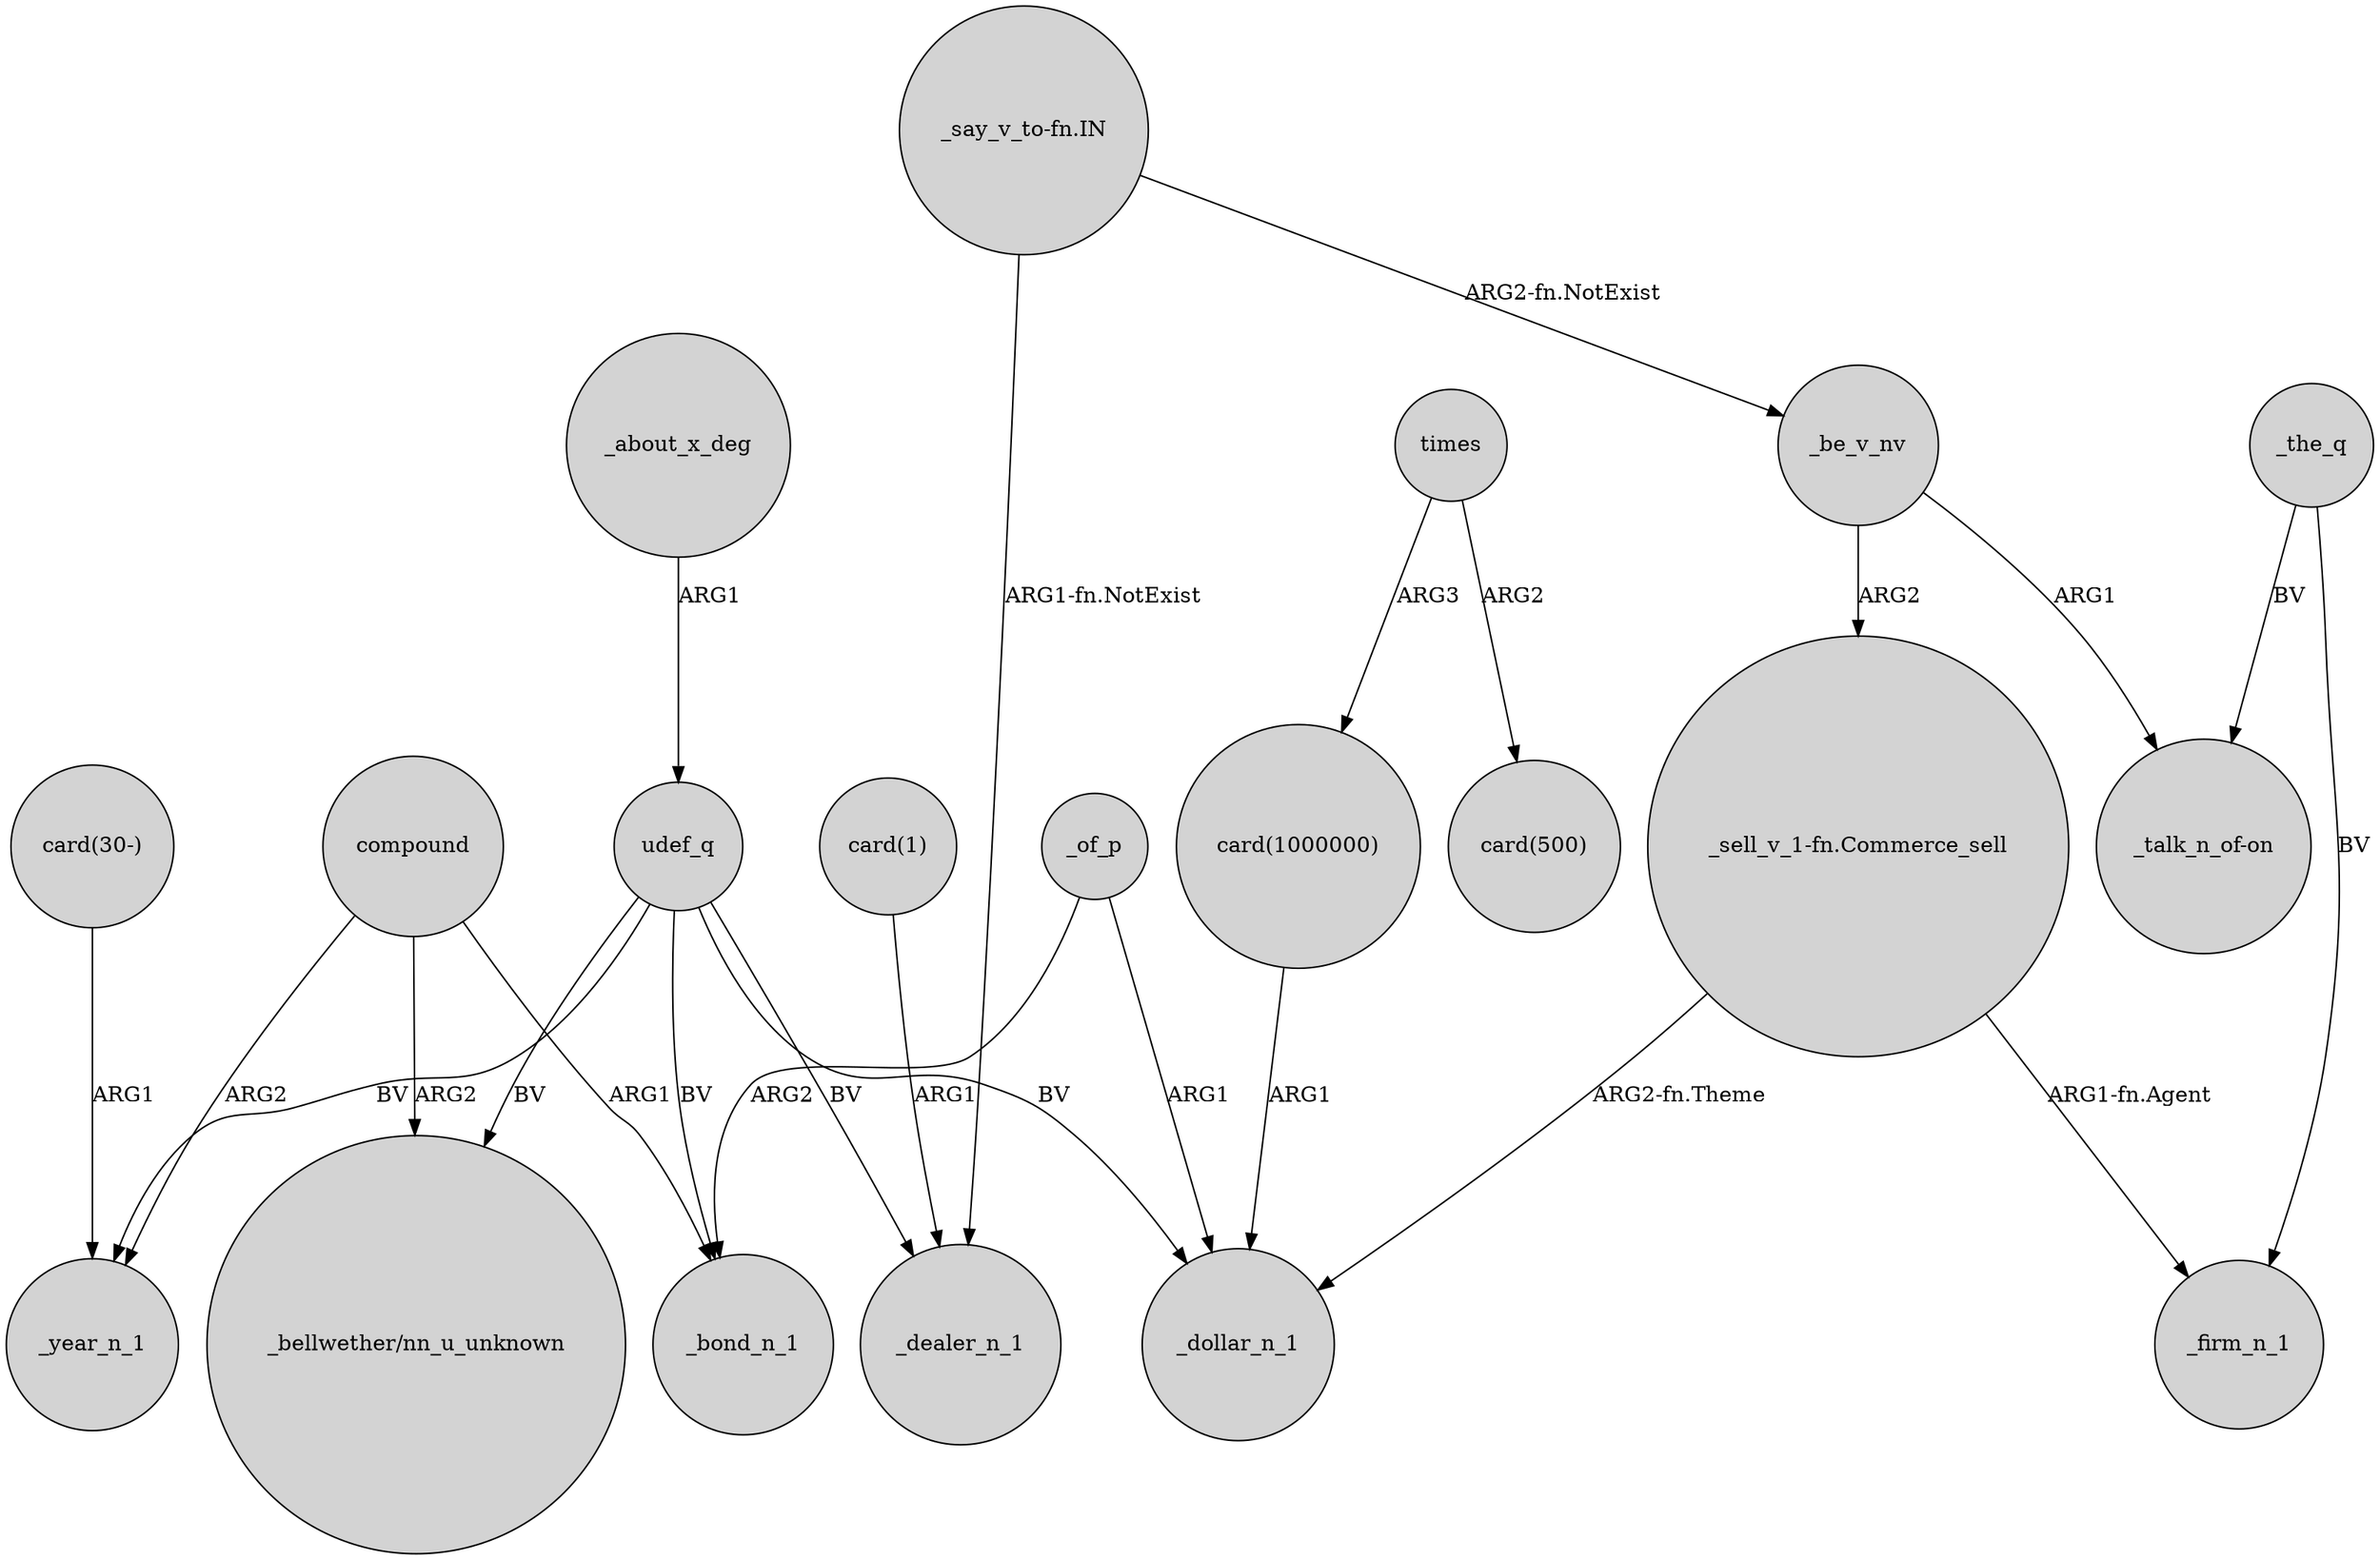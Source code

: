 digraph {
	node [shape=circle style=filled]
	"card(1000000)" -> _dollar_n_1 [label=ARG1]
	"card(1)" -> _dealer_n_1 [label=ARG1]
	_be_v_nv -> "_talk_n_of-on" [label=ARG1]
	_of_p -> _dollar_n_1 [label=ARG1]
	compound -> _bond_n_1 [label=ARG1]
	compound -> "_bellwether/nn_u_unknown" [label=ARG2]
	"card(30-)" -> _year_n_1 [label=ARG1]
	_of_p -> _bond_n_1 [label=ARG2]
	_about_x_deg -> udef_q [label=ARG1]
	_the_q -> "_talk_n_of-on" [label=BV]
	udef_q -> _bond_n_1 [label=BV]
	"_say_v_to-fn.IN" -> _dealer_n_1 [label="ARG1-fn.NotExist"]
	udef_q -> "_bellwether/nn_u_unknown" [label=BV]
	times -> "card(1000000)" [label=ARG3]
	times -> "card(500)" [label=ARG2]
	"_say_v_to-fn.IN" -> _be_v_nv [label="ARG2-fn.NotExist"]
	"_sell_v_1-fn.Commerce_sell" -> _dollar_n_1 [label="ARG2-fn.Theme"]
	_the_q -> _firm_n_1 [label=BV]
	compound -> _year_n_1 [label=ARG2]
	udef_q -> _year_n_1 [label=BV]
	udef_q -> _dealer_n_1 [label=BV]
	"_sell_v_1-fn.Commerce_sell" -> _firm_n_1 [label="ARG1-fn.Agent"]
	_be_v_nv -> "_sell_v_1-fn.Commerce_sell" [label=ARG2]
	udef_q -> _dollar_n_1 [label=BV]
}
